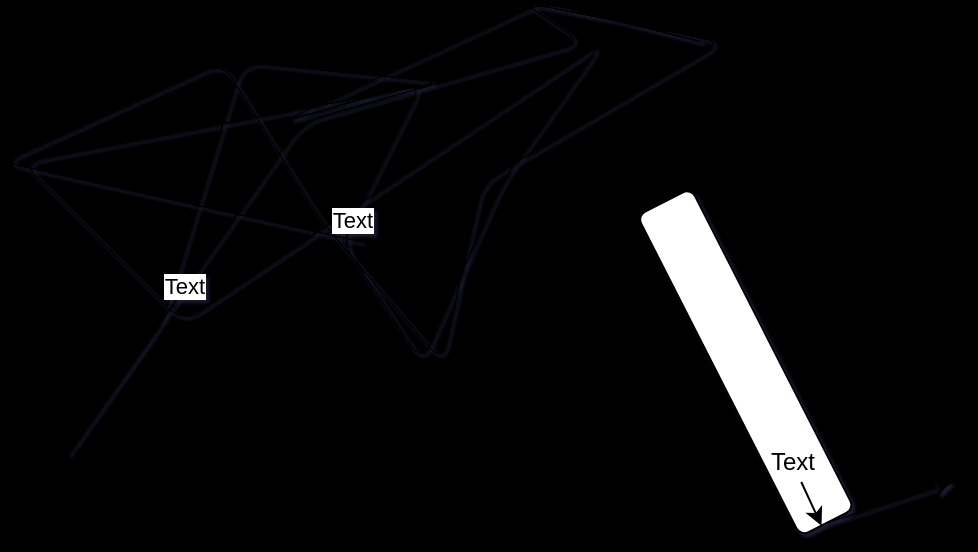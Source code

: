 <mxfile>
    <diagram id="3FreOoaA5t78-N_kzYsi" name="Page-1">
        <mxGraphModel dx="1193" dy="749" grid="1" gridSize="10" guides="1" tooltips="1" connect="1" arrows="1" fold="1" page="1" pageScale="1" pageWidth="850" pageHeight="1100" background="#000000" math="0" shadow="1">
            <root>
                <mxCell id="0"/>
                <mxCell id="1" parent="0"/>
                <mxCell id="2" value="" style="endArrow=none;html=1;" edge="1" parent="1">
                    <mxGeometry width="50" height="50" relative="1" as="geometry">
                        <mxPoint x="425" y="620" as="sourcePoint"/>
                        <mxPoint x="595" y="520" as="targetPoint"/>
                        <Array as="points">
                            <mxPoint x="245" y="580"/>
                            <mxPoint x="355" y="530"/>
                            <mxPoint x="405" y="610"/>
                            <mxPoint x="465" y="680"/>
                            <mxPoint x="485" y="590"/>
                            <mxPoint x="605" y="520"/>
                            <mxPoint x="505" y="500"/>
                            <mxPoint x="535" y="520"/>
                            <mxPoint x="395" y="560"/>
                            <mxPoint x="275" y="730"/>
                            <mxPoint x="325" y="660"/>
                            <mxPoint x="365" y="530"/>
                            <mxPoint x="465" y="540"/>
                            <mxPoint x="255" y="580"/>
                            <mxPoint x="335" y="660"/>
                            <mxPoint x="545" y="520"/>
                            <mxPoint x="495" y="590"/>
                            <mxPoint x="455" y="680"/>
                            <mxPoint x="415" y="620"/>
                            <mxPoint x="455" y="540"/>
                            <mxPoint x="385" y="560"/>
                            <mxPoint x="515" y="500"/>
                        </Array>
                    </mxGeometry>
                </mxCell>
                <mxCell id="3" value="Text" style="edgeLabel;html=1;align=center;verticalAlign=middle;resizable=0;points=[];" vertex="1" connectable="0" parent="2">
                    <mxGeometry x="0.728" y="1" relative="1" as="geometry">
                        <mxPoint as="offset"/>
                    </mxGeometry>
                </mxCell>
                <mxCell id="6" value="Text" style="edgeLabel;html=1;align=center;verticalAlign=middle;resizable=0;points=[];" vertex="1" connectable="0" parent="2">
                    <mxGeometry x="-0.198" y="-1" relative="1" as="geometry">
                        <mxPoint as="offset"/>
                    </mxGeometry>
                </mxCell>
                <mxCell id="4" value="" style="rounded=1;whiteSpace=wrap;html=1;rotation=-117;" vertex="1" parent="1">
                    <mxGeometry x="526.88" y="664.99" width="180" height="30.27" as="geometry"/>
                </mxCell>
                <mxCell id="8" value="" style="edgeStyle=none;html=1;" edge="1" parent="1" source="5" target="4">
                    <mxGeometry relative="1" as="geometry">
                        <mxPoint x="700" y="820" as="targetPoint"/>
                    </mxGeometry>
                </mxCell>
                <mxCell id="5" value="Text" style="text;html=1;align=center;verticalAlign=middle;resizable=0;points=[];autosize=1;strokeColor=none;fillColor=none;" vertex="1" parent="1">
                    <mxGeometry x="620" y="720" width="40" height="20" as="geometry"/>
                </mxCell>
                <mxCell id="7" style="edgeStyle=none;html=1;exitX=0;exitY=0.5;exitDx=0;exitDy=0;" edge="1" parent="1" source="4">
                    <mxGeometry relative="1" as="geometry">
                        <mxPoint x="720" y="740" as="targetPoint"/>
                    </mxGeometry>
                </mxCell>
            </root>
        </mxGraphModel>
    </diagram>
</mxfile>